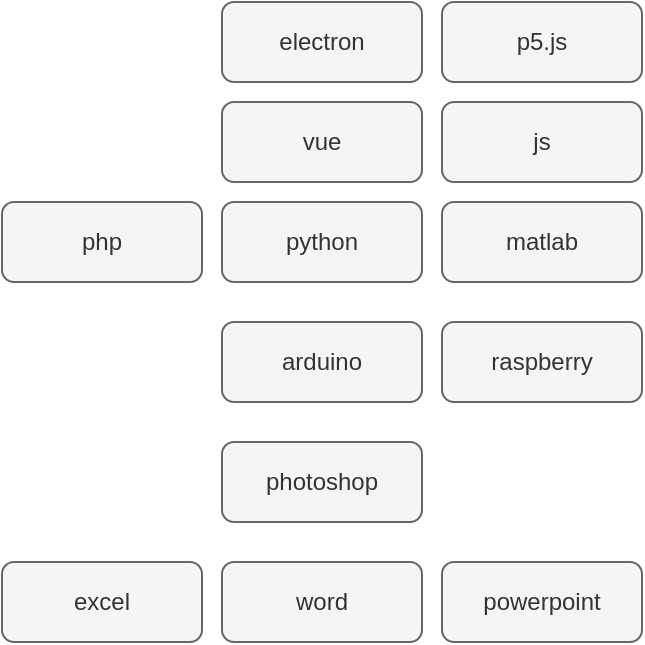 <mxfile version="10.8.5" type="github"><diagram id="ecTDb9o4vRD-fs0k6Ajf" name="tech"><mxGraphModel dx="773" dy="371" grid="1" gridSize="10" guides="1" tooltips="1" connect="1" arrows="1" fold="1" page="1" pageScale="1" pageWidth="827" pageHeight="1169" math="0" shadow="0"><root><mxCell id="0"/><mxCell id="1" parent="0"/><mxCell id="ZXVHdEGlCmnWvcMWhIiE-1" value="js" style="rounded=1;whiteSpace=wrap;html=1;fillColor=#f5f5f5;strokeColor=#666666;fontColor=#333333;" vertex="1" parent="1"><mxGeometry x="330" y="290" width="100" height="40" as="geometry"/></mxCell><mxCell id="ZXVHdEGlCmnWvcMWhIiE-2" value="vue" style="rounded=1;whiteSpace=wrap;html=1;fillColor=#f5f5f5;strokeColor=#666666;fontColor=#333333;" vertex="1" parent="1"><mxGeometry x="220" y="290" width="100" height="40" as="geometry"/></mxCell><mxCell id="ZXVHdEGlCmnWvcMWhIiE-3" value="python" style="rounded=1;whiteSpace=wrap;html=1;fillColor=#f5f5f5;strokeColor=#666666;fontColor=#333333;" vertex="1" parent="1"><mxGeometry x="220" y="340" width="100" height="40" as="geometry"/></mxCell><mxCell id="ZXVHdEGlCmnWvcMWhIiE-4" value="matlab" style="rounded=1;whiteSpace=wrap;html=1;fillColor=#f5f5f5;strokeColor=#666666;fontColor=#333333;" vertex="1" parent="1"><mxGeometry x="330" y="340" width="100" height="40" as="geometry"/></mxCell><mxCell id="ZXVHdEGlCmnWvcMWhIiE-5" value="arduino" style="rounded=1;whiteSpace=wrap;html=1;fillColor=#f5f5f5;strokeColor=#666666;fontColor=#333333;" vertex="1" parent="1"><mxGeometry x="220" y="400" width="100" height="40" as="geometry"/></mxCell><mxCell id="ZXVHdEGlCmnWvcMWhIiE-6" value="raspberry" style="rounded=1;whiteSpace=wrap;html=1;fillColor=#f5f5f5;strokeColor=#666666;fontColor=#333333;" vertex="1" parent="1"><mxGeometry x="330" y="400" width="100" height="40" as="geometry"/></mxCell><mxCell id="ZXVHdEGlCmnWvcMWhIiE-8" value="php" style="rounded=1;whiteSpace=wrap;html=1;fillColor=#f5f5f5;strokeColor=#666666;fontColor=#333333;" vertex="1" parent="1"><mxGeometry x="110" y="340" width="100" height="40" as="geometry"/></mxCell><mxCell id="ZXVHdEGlCmnWvcMWhIiE-9" value="electron" style="rounded=1;whiteSpace=wrap;html=1;fillColor=#f5f5f5;strokeColor=#666666;fontColor=#333333;" vertex="1" parent="1"><mxGeometry x="220" y="240" width="100" height="40" as="geometry"/></mxCell><mxCell id="ZXVHdEGlCmnWvcMWhIiE-10" value="photoshop" style="rounded=1;whiteSpace=wrap;html=1;fillColor=#f5f5f5;strokeColor=#666666;fontColor=#333333;" vertex="1" parent="1"><mxGeometry x="220" y="460" width="100" height="40" as="geometry"/></mxCell><mxCell id="ZXVHdEGlCmnWvcMWhIiE-11" value="excel" style="rounded=1;whiteSpace=wrap;html=1;fillColor=#f5f5f5;strokeColor=#666666;fontColor=#333333;" vertex="1" parent="1"><mxGeometry x="110" y="520" width="100" height="40" as="geometry"/></mxCell><mxCell id="ZXVHdEGlCmnWvcMWhIiE-12" value="word" style="rounded=1;whiteSpace=wrap;html=1;fillColor=#f5f5f5;strokeColor=#666666;fontColor=#333333;" vertex="1" parent="1"><mxGeometry x="220" y="520" width="100" height="40" as="geometry"/></mxCell><mxCell id="ZXVHdEGlCmnWvcMWhIiE-13" value="powerpoint" style="rounded=1;whiteSpace=wrap;html=1;fillColor=#f5f5f5;strokeColor=#666666;fontColor=#333333;" vertex="1" parent="1"><mxGeometry x="330" y="520" width="100" height="40" as="geometry"/></mxCell><mxCell id="ZXVHdEGlCmnWvcMWhIiE-14" value="p5.js" style="rounded=1;whiteSpace=wrap;html=1;fillColor=#f5f5f5;strokeColor=#666666;fontColor=#333333;" vertex="1" parent="1"><mxGeometry x="330" y="240" width="100" height="40" as="geometry"/></mxCell></root></mxGraphModel></diagram><diagram id="ca1li5-KF6YO8cp2Y_kP" name="project"><mxGraphModel dx="644" dy="310" grid="1" gridSize="10" guides="1" tooltips="1" connect="1" arrows="1" fold="1" page="1" pageScale="1" pageWidth="827" pageHeight="1169" math="0" shadow="0"><root><mxCell id="m3457keo9FupXRSIbWLm-0"/><mxCell id="m3457keo9FupXRSIbWLm-1" parent="m3457keo9FupXRSIbWLm-0"/><mxCell id="ypri4cJpuaV7u8Trk9pV-0" value="&lt;span&gt;视觉训练&lt;/span&gt;" style="rounded=0;whiteSpace=wrap;html=1;" vertex="1" parent="m3457keo9FupXRSIbWLm-1"><mxGeometry x="490" y="190" width="120" height="60" as="geometry"/></mxCell><mxCell id="OaToVQBanFqrF4jM6dwJ-1" value="黄卡&lt;br&gt;曼陀罗卡&lt;br&gt;" style="rounded=0;whiteSpace=wrap;html=1;" vertex="1" parent="m3457keo9FupXRSIbWLm-1"><mxGeometry x="490" y="270" width="120" height="60" as="geometry"/></mxCell><mxCell id="OaToVQBanFqrF4jM6dwJ-3" value="" style="edgeStyle=orthogonalEdgeStyle;rounded=0;orthogonalLoop=1;jettySize=auto;html=1;curved=1;" edge="1" parent="m3457keo9FupXRSIbWLm-1" source="OaToVQBanFqrF4jM6dwJ-2" target="OaToVQBanFqrF4jM6dwJ-1"><mxGeometry relative="1" as="geometry"/></mxCell><mxCell id="OaToVQBanFqrF4jM6dwJ-5" style="edgeStyle=orthogonalEdgeStyle;curved=1;rounded=0;orthogonalLoop=1;jettySize=auto;html=1;exitX=1;exitY=0.25;exitDx=0;exitDy=0;entryX=0;entryY=0.398;entryDx=0;entryDy=0;entryPerimeter=0;" edge="1" parent="m3457keo9FupXRSIbWLm-1" source="OaToVQBanFqrF4jM6dwJ-2" target="ypri4cJpuaV7u8Trk9pV-0"><mxGeometry relative="1" as="geometry"/></mxCell><mxCell id="OaToVQBanFqrF4jM6dwJ-2" value="p5.js" style="rounded=1;whiteSpace=wrap;html=1;" vertex="1" parent="m3457keo9FupXRSIbWLm-1"><mxGeometry x="320" y="260" width="120" height="60" as="geometry"/></mxCell></root></mxGraphModel></diagram></mxfile>